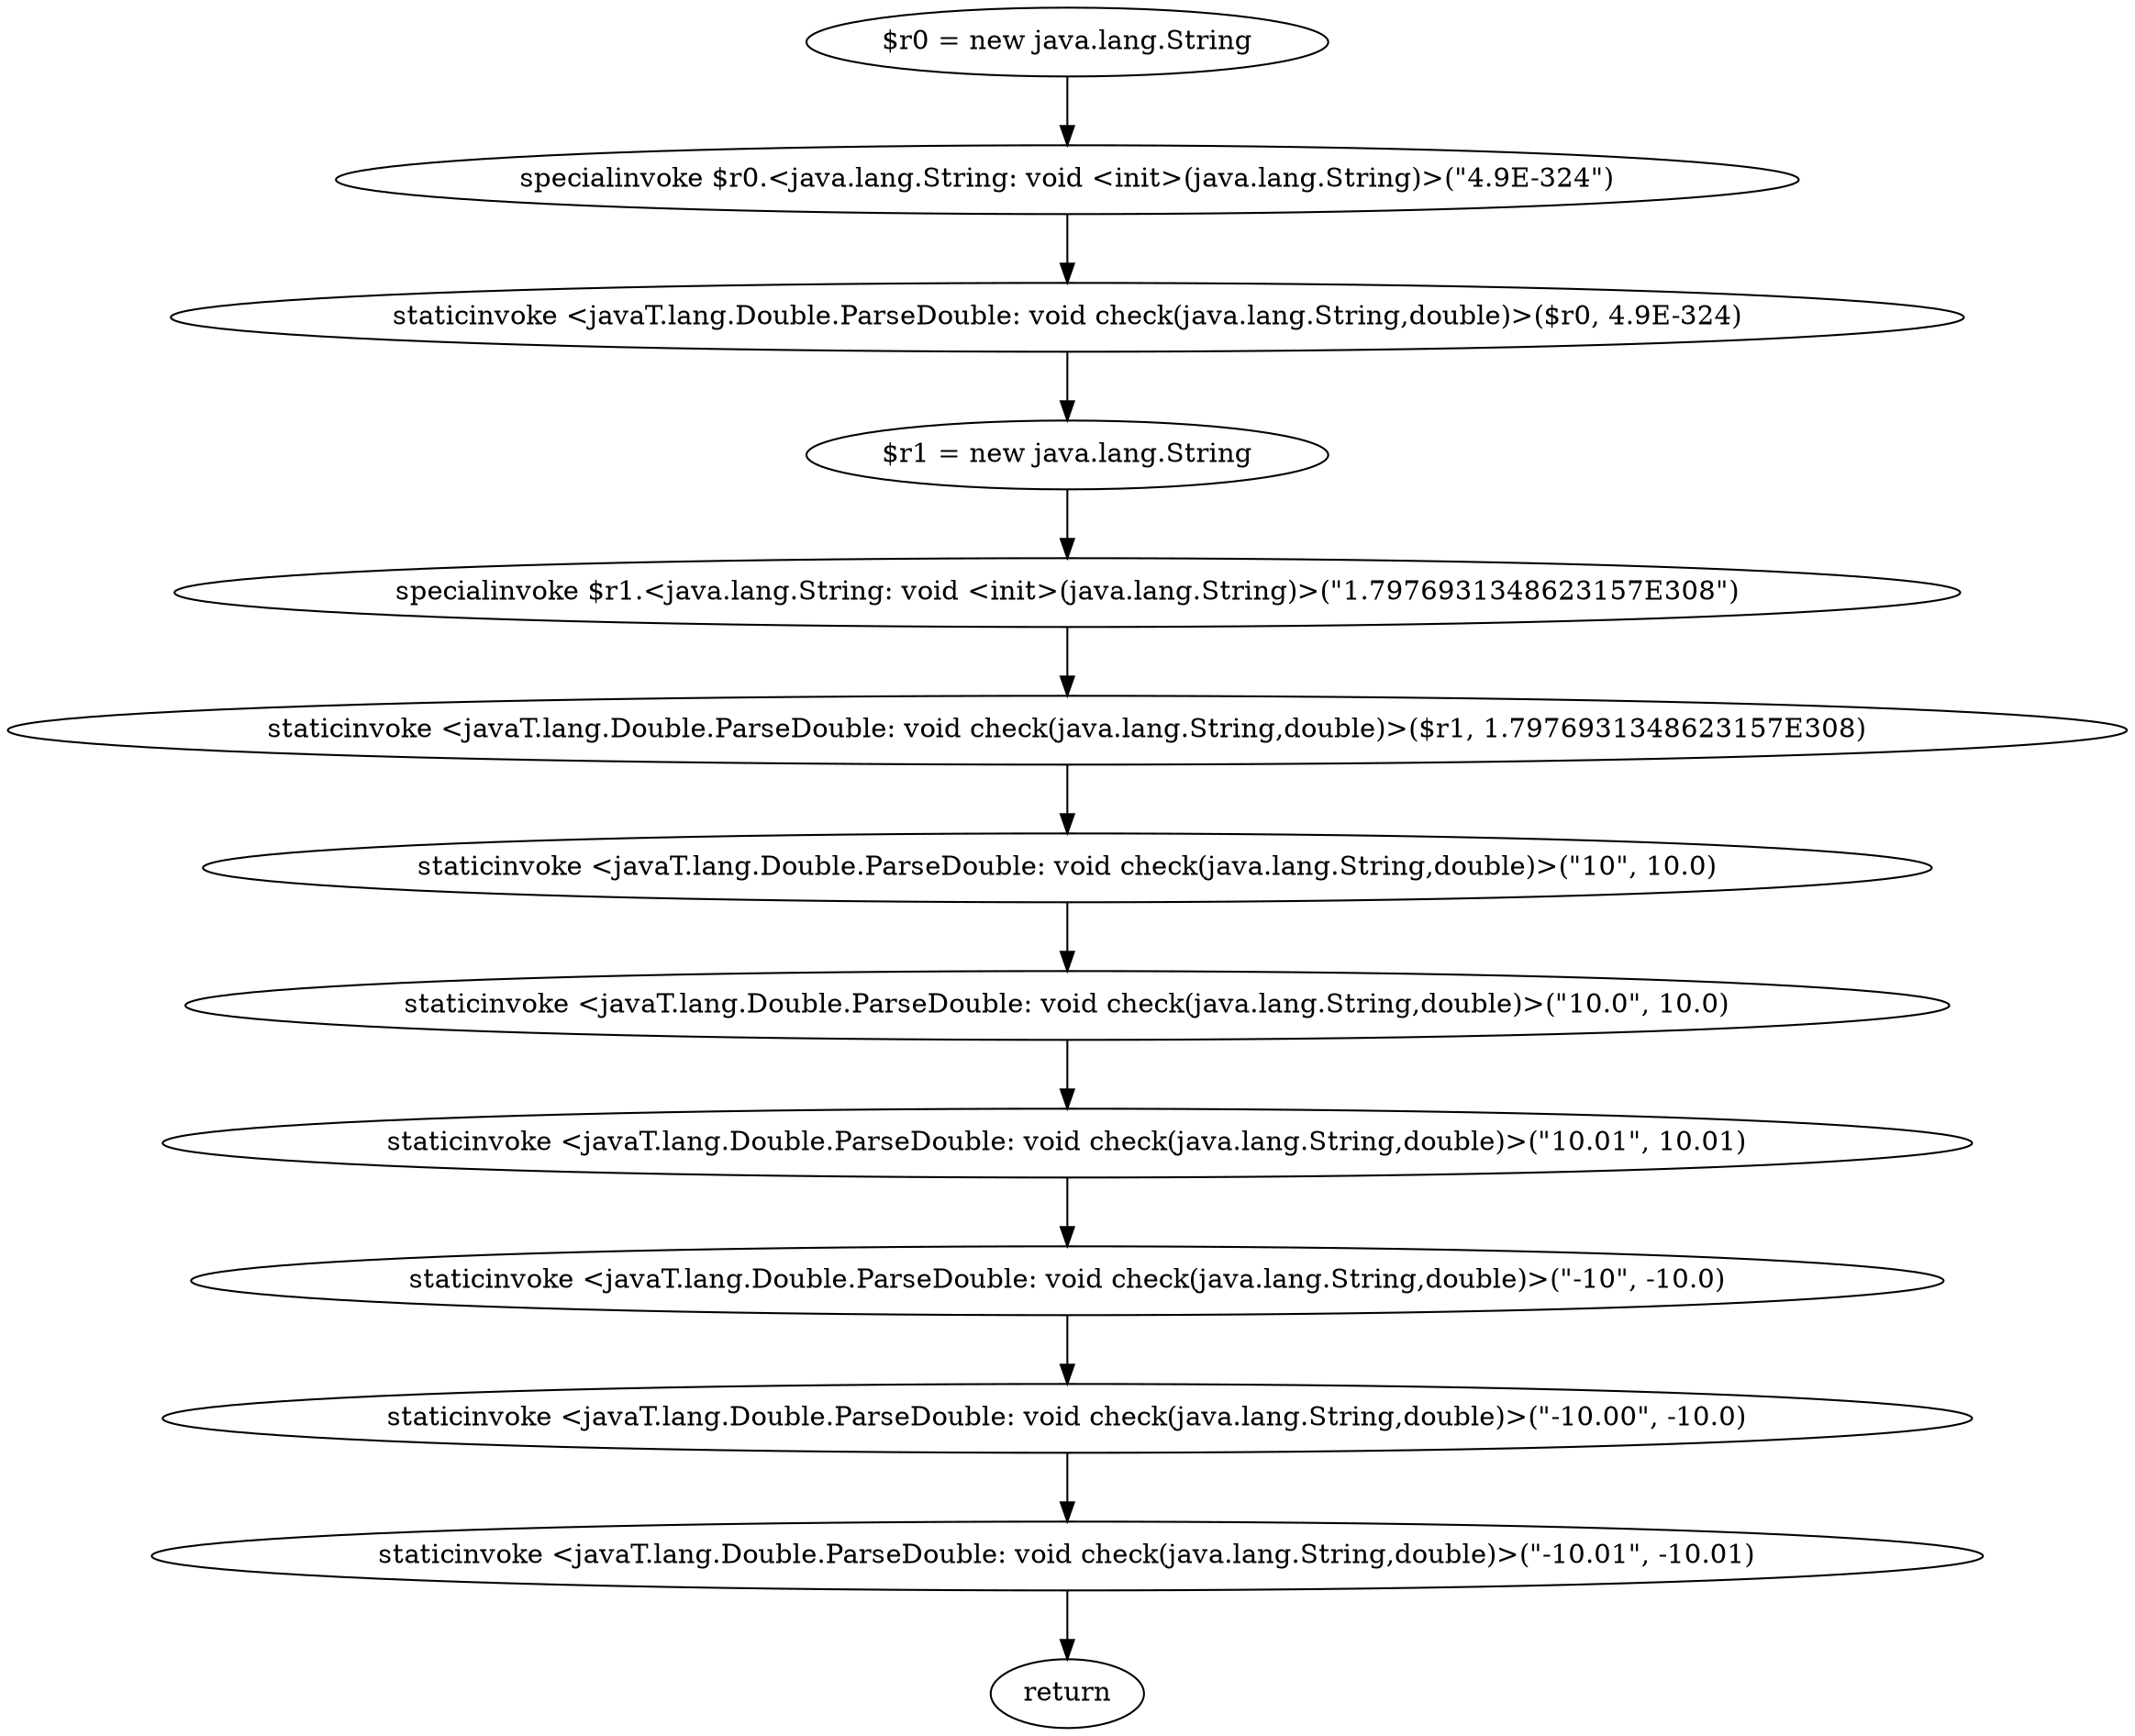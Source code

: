 digraph "unitGraph" {
    "$r0 = new java.lang.String"
    "specialinvoke $r0.<java.lang.String: void <init>(java.lang.String)>(\"4.9E-324\")"
    "staticinvoke <javaT.lang.Double.ParseDouble: void check(java.lang.String,double)>($r0, 4.9E-324)"
    "$r1 = new java.lang.String"
    "specialinvoke $r1.<java.lang.String: void <init>(java.lang.String)>(\"1.7976931348623157E308\")"
    "staticinvoke <javaT.lang.Double.ParseDouble: void check(java.lang.String,double)>($r1, 1.7976931348623157E308)"
    "staticinvoke <javaT.lang.Double.ParseDouble: void check(java.lang.String,double)>(\"10\", 10.0)"
    "staticinvoke <javaT.lang.Double.ParseDouble: void check(java.lang.String,double)>(\"10.0\", 10.0)"
    "staticinvoke <javaT.lang.Double.ParseDouble: void check(java.lang.String,double)>(\"10.01\", 10.01)"
    "staticinvoke <javaT.lang.Double.ParseDouble: void check(java.lang.String,double)>(\"-10\", -10.0)"
    "staticinvoke <javaT.lang.Double.ParseDouble: void check(java.lang.String,double)>(\"-10.00\", -10.0)"
    "staticinvoke <javaT.lang.Double.ParseDouble: void check(java.lang.String,double)>(\"-10.01\", -10.01)"
    "return"
    "$r0 = new java.lang.String"->"specialinvoke $r0.<java.lang.String: void <init>(java.lang.String)>(\"4.9E-324\")";
    "specialinvoke $r0.<java.lang.String: void <init>(java.lang.String)>(\"4.9E-324\")"->"staticinvoke <javaT.lang.Double.ParseDouble: void check(java.lang.String,double)>($r0, 4.9E-324)";
    "staticinvoke <javaT.lang.Double.ParseDouble: void check(java.lang.String,double)>($r0, 4.9E-324)"->"$r1 = new java.lang.String";
    "$r1 = new java.lang.String"->"specialinvoke $r1.<java.lang.String: void <init>(java.lang.String)>(\"1.7976931348623157E308\")";
    "specialinvoke $r1.<java.lang.String: void <init>(java.lang.String)>(\"1.7976931348623157E308\")"->"staticinvoke <javaT.lang.Double.ParseDouble: void check(java.lang.String,double)>($r1, 1.7976931348623157E308)";
    "staticinvoke <javaT.lang.Double.ParseDouble: void check(java.lang.String,double)>($r1, 1.7976931348623157E308)"->"staticinvoke <javaT.lang.Double.ParseDouble: void check(java.lang.String,double)>(\"10\", 10.0)";
    "staticinvoke <javaT.lang.Double.ParseDouble: void check(java.lang.String,double)>(\"10\", 10.0)"->"staticinvoke <javaT.lang.Double.ParseDouble: void check(java.lang.String,double)>(\"10.0\", 10.0)";
    "staticinvoke <javaT.lang.Double.ParseDouble: void check(java.lang.String,double)>(\"10.0\", 10.0)"->"staticinvoke <javaT.lang.Double.ParseDouble: void check(java.lang.String,double)>(\"10.01\", 10.01)";
    "staticinvoke <javaT.lang.Double.ParseDouble: void check(java.lang.String,double)>(\"10.01\", 10.01)"->"staticinvoke <javaT.lang.Double.ParseDouble: void check(java.lang.String,double)>(\"-10\", -10.0)";
    "staticinvoke <javaT.lang.Double.ParseDouble: void check(java.lang.String,double)>(\"-10\", -10.0)"->"staticinvoke <javaT.lang.Double.ParseDouble: void check(java.lang.String,double)>(\"-10.00\", -10.0)";
    "staticinvoke <javaT.lang.Double.ParseDouble: void check(java.lang.String,double)>(\"-10.00\", -10.0)"->"staticinvoke <javaT.lang.Double.ParseDouble: void check(java.lang.String,double)>(\"-10.01\", -10.01)";
    "staticinvoke <javaT.lang.Double.ParseDouble: void check(java.lang.String,double)>(\"-10.01\", -10.01)"->"return";
}
